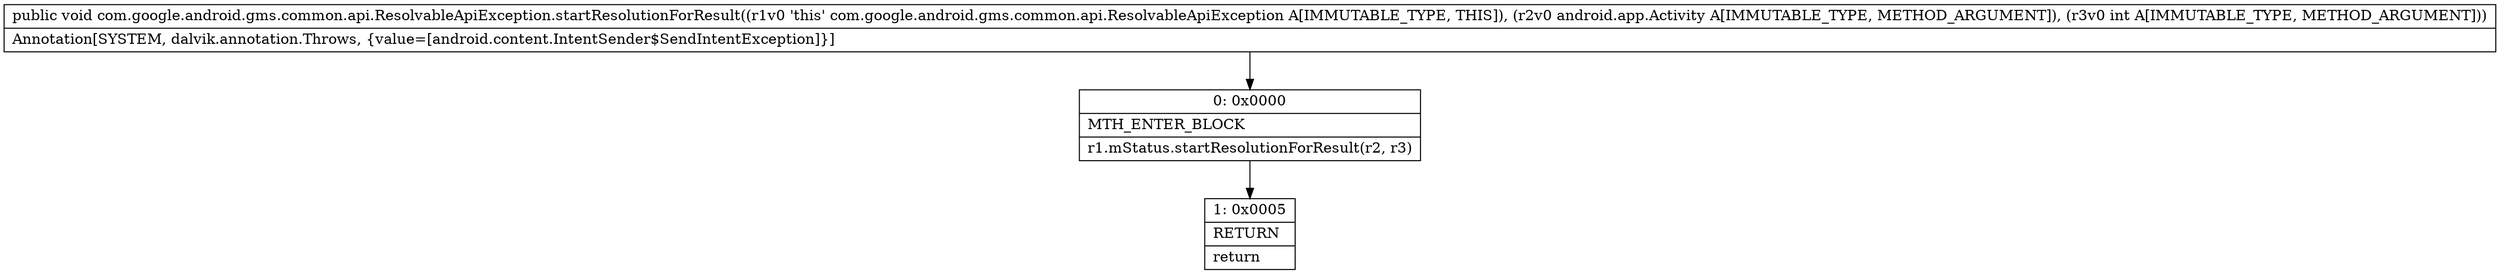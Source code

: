 digraph "CFG forcom.google.android.gms.common.api.ResolvableApiException.startResolutionForResult(Landroid\/app\/Activity;I)V" {
Node_0 [shape=record,label="{0\:\ 0x0000|MTH_ENTER_BLOCK\l|r1.mStatus.startResolutionForResult(r2, r3)\l}"];
Node_1 [shape=record,label="{1\:\ 0x0005|RETURN\l|return\l}"];
MethodNode[shape=record,label="{public void com.google.android.gms.common.api.ResolvableApiException.startResolutionForResult((r1v0 'this' com.google.android.gms.common.api.ResolvableApiException A[IMMUTABLE_TYPE, THIS]), (r2v0 android.app.Activity A[IMMUTABLE_TYPE, METHOD_ARGUMENT]), (r3v0 int A[IMMUTABLE_TYPE, METHOD_ARGUMENT]))  | Annotation[SYSTEM, dalvik.annotation.Throws, \{value=[android.content.IntentSender$SendIntentException]\}]\l}"];
MethodNode -> Node_0;
Node_0 -> Node_1;
}

